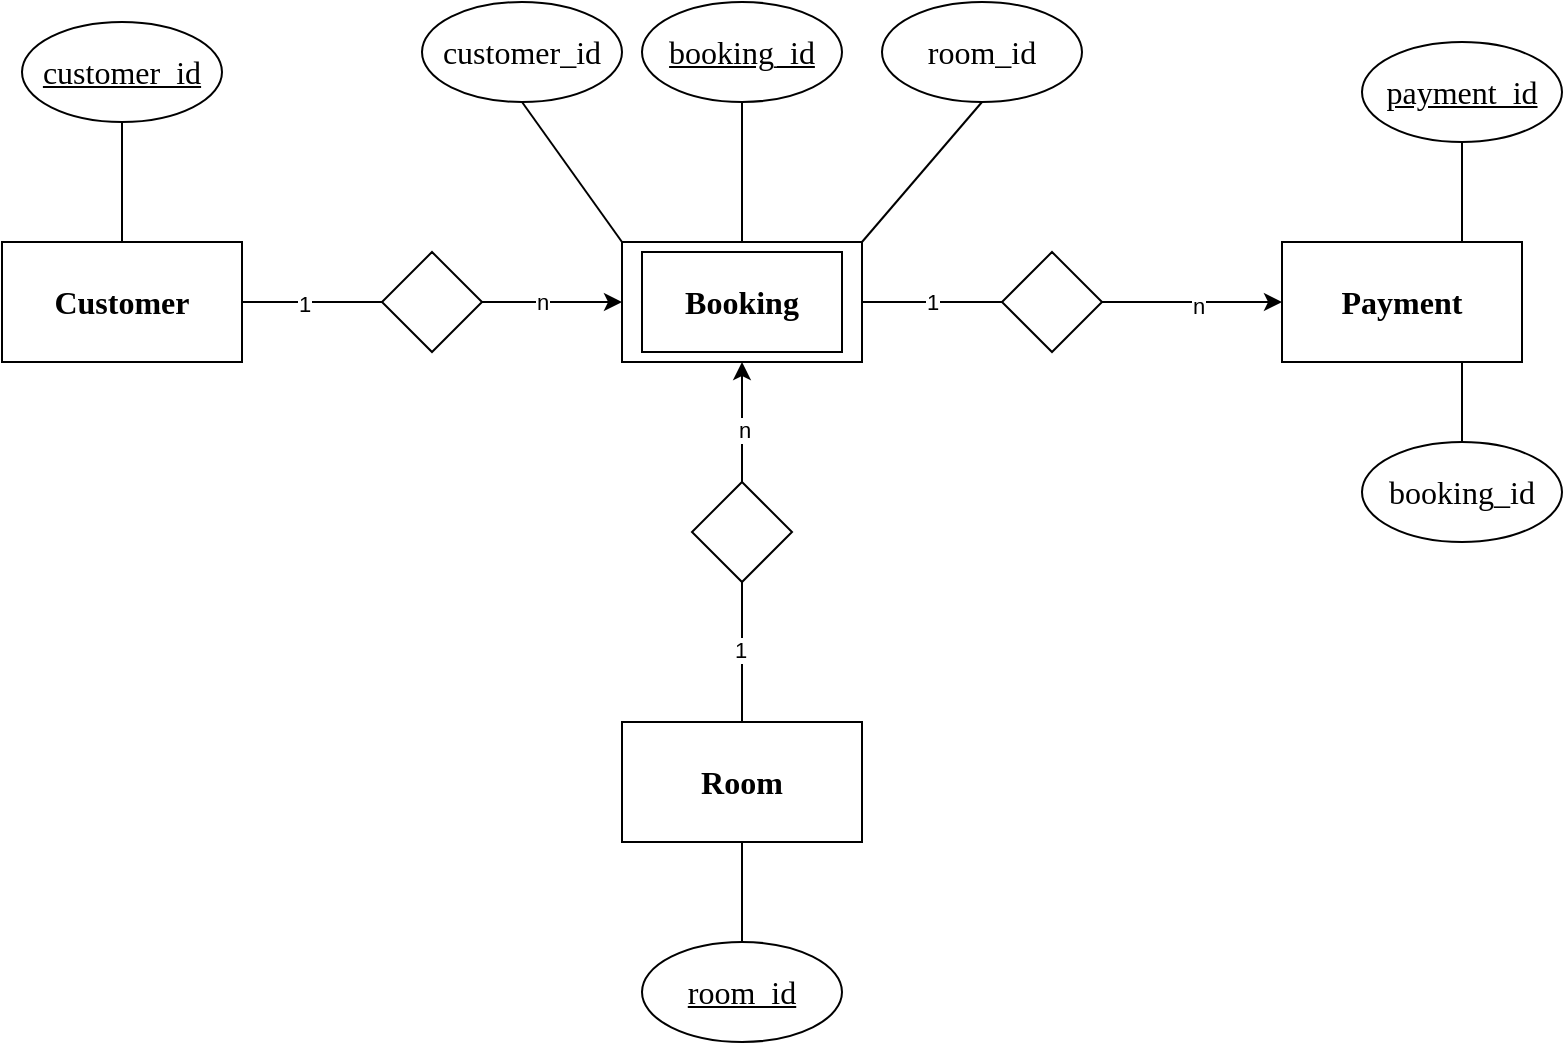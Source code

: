 <mxfile version="26.0.15">
  <diagram name="Page-1" id="tENfYGAsiZMcP-CcJ4OD">
    <mxGraphModel dx="1282" dy="613" grid="1" gridSize="10" guides="1" tooltips="1" connect="1" arrows="1" fold="1" page="1" pageScale="1" pageWidth="850" pageHeight="1100" math="0" shadow="0">
      <root>
        <mxCell id="0" />
        <mxCell id="1" parent="0" />
        <mxCell id="CZXNi5POydF1Ch-rJdXj-1" value="" style="rounded=0;whiteSpace=wrap;html=1;" vertex="1" parent="1">
          <mxGeometry x="350" y="200" width="120" height="60" as="geometry" />
        </mxCell>
        <mxCell id="CZXNi5POydF1Ch-rJdXj-2" value="&lt;span id=&quot;docs-internal-guid-3bcc658b-7fff-6610-5aaf-ca040399659c&quot;&gt;&lt;span style=&quot;font-size: 12pt; font-family: &amp;quot;Times New Roman&amp;quot;, serif; background-color: transparent; font-weight: 700; font-variant-numeric: normal; font-variant-east-asian: normal; font-variant-alternates: normal; font-variant-position: normal; font-variant-emoji: normal; vertical-align: baseline; white-space-collapse: preserve;&quot;&gt;Payment&lt;/span&gt;&lt;/span&gt;" style="rounded=0;whiteSpace=wrap;html=1;" vertex="1" parent="1">
          <mxGeometry x="680" y="200" width="120" height="60" as="geometry" />
        </mxCell>
        <mxCell id="CZXNi5POydF1Ch-rJdXj-3" value="&lt;span id=&quot;docs-internal-guid-8d4dd69e-7fff-25dd-079d-193a61a73b8d&quot;&gt;&lt;span style=&quot;font-size: 12pt; font-family: &amp;quot;Times New Roman&amp;quot;, serif; background-color: transparent; font-weight: 700; font-variant-numeric: normal; font-variant-east-asian: normal; font-variant-alternates: normal; font-variant-position: normal; font-variant-emoji: normal; vertical-align: baseline; white-space-collapse: preserve;&quot;&gt;Customer&lt;/span&gt;&lt;/span&gt;" style="rounded=0;whiteSpace=wrap;html=1;" vertex="1" parent="1">
          <mxGeometry x="40" y="200" width="120" height="60" as="geometry" />
        </mxCell>
        <mxCell id="CZXNi5POydF1Ch-rJdXj-4" value="&lt;span id=&quot;docs-internal-guid-c38d6caa-7fff-3d70-a949-834c05282244&quot;&gt;&lt;span style=&quot;font-size: 12pt; font-family: &amp;quot;Times New Roman&amp;quot;, serif; background-color: transparent; font-weight: 700; font-variant-numeric: normal; font-variant-east-asian: normal; font-variant-alternates: normal; font-variant-position: normal; font-variant-emoji: normal; vertical-align: baseline; white-space-collapse: preserve;&quot;&gt;Room&lt;/span&gt;&lt;/span&gt;" style="rounded=0;whiteSpace=wrap;html=1;" vertex="1" parent="1">
          <mxGeometry x="350" y="440" width="120" height="60" as="geometry" />
        </mxCell>
        <mxCell id="CZXNi5POydF1Ch-rJdXj-5" value="&lt;span style=&quot;font-family: &amp;quot;Times New Roman&amp;quot;, serif; font-size: 16px; font-weight: 700; white-space-collapse: preserve;&quot;&gt;Booking&lt;/span&gt;" style="rounded=0;whiteSpace=wrap;html=1;" vertex="1" parent="1">
          <mxGeometry x="360" y="205" width="100" height="50" as="geometry" />
        </mxCell>
        <mxCell id="CZXNi5POydF1Ch-rJdXj-6" value="" style="rhombus;whiteSpace=wrap;html=1;" vertex="1" parent="1">
          <mxGeometry x="230" y="205" width="50" height="50" as="geometry" />
        </mxCell>
        <mxCell id="CZXNi5POydF1Ch-rJdXj-8" value="" style="rhombus;whiteSpace=wrap;html=1;" vertex="1" parent="1">
          <mxGeometry x="385" y="320" width="50" height="50" as="geometry" />
        </mxCell>
        <mxCell id="CZXNi5POydF1Ch-rJdXj-9" value="" style="rhombus;whiteSpace=wrap;html=1;" vertex="1" parent="1">
          <mxGeometry x="540" y="205" width="50" height="50" as="geometry" />
        </mxCell>
        <mxCell id="CZXNi5POydF1Ch-rJdXj-10" value="" style="endArrow=none;html=1;rounded=0;exitX=1;exitY=0.5;exitDx=0;exitDy=0;entryX=0;entryY=0.5;entryDx=0;entryDy=0;" edge="1" parent="1" source="CZXNi5POydF1Ch-rJdXj-3" target="CZXNi5POydF1Ch-rJdXj-6">
          <mxGeometry width="50" height="50" relative="1" as="geometry">
            <mxPoint x="400" y="340" as="sourcePoint" />
            <mxPoint x="450" y="290" as="targetPoint" />
          </mxGeometry>
        </mxCell>
        <mxCell id="CZXNi5POydF1Ch-rJdXj-16" value="1" style="edgeLabel;html=1;align=center;verticalAlign=middle;resizable=0;points=[];" vertex="1" connectable="0" parent="CZXNi5POydF1Ch-rJdXj-10">
          <mxGeometry x="-0.12" y="-1" relative="1" as="geometry">
            <mxPoint as="offset" />
          </mxGeometry>
        </mxCell>
        <mxCell id="CZXNi5POydF1Ch-rJdXj-11" value="" style="endArrow=classic;html=1;rounded=0;exitX=1;exitY=0.5;exitDx=0;exitDy=0;entryX=0;entryY=0.5;entryDx=0;entryDy=0;" edge="1" parent="1" source="CZXNi5POydF1Ch-rJdXj-6" target="CZXNi5POydF1Ch-rJdXj-1">
          <mxGeometry width="50" height="50" relative="1" as="geometry">
            <mxPoint x="400" y="340" as="sourcePoint" />
            <mxPoint x="450" y="290" as="targetPoint" />
          </mxGeometry>
        </mxCell>
        <mxCell id="CZXNi5POydF1Ch-rJdXj-17" value="n" style="edgeLabel;html=1;align=center;verticalAlign=middle;resizable=0;points=[];" vertex="1" connectable="0" parent="CZXNi5POydF1Ch-rJdXj-11">
          <mxGeometry x="-0.149" relative="1" as="geometry">
            <mxPoint as="offset" />
          </mxGeometry>
        </mxCell>
        <mxCell id="CZXNi5POydF1Ch-rJdXj-14" value="" style="endArrow=none;html=1;rounded=0;exitX=0.5;exitY=0;exitDx=0;exitDy=0;entryX=0.5;entryY=1;entryDx=0;entryDy=0;" edge="1" parent="1" source="CZXNi5POydF1Ch-rJdXj-4" target="CZXNi5POydF1Ch-rJdXj-8">
          <mxGeometry width="50" height="50" relative="1" as="geometry">
            <mxPoint x="400" y="340" as="sourcePoint" />
            <mxPoint x="450" y="290" as="targetPoint" />
          </mxGeometry>
        </mxCell>
        <mxCell id="CZXNi5POydF1Ch-rJdXj-22" value="1" style="edgeLabel;html=1;align=center;verticalAlign=middle;resizable=0;points=[];" vertex="1" connectable="0" parent="CZXNi5POydF1Ch-rJdXj-14">
          <mxGeometry x="0.029" y="1" relative="1" as="geometry">
            <mxPoint as="offset" />
          </mxGeometry>
        </mxCell>
        <mxCell id="CZXNi5POydF1Ch-rJdXj-15" value="" style="endArrow=classic;html=1;rounded=0;entryX=0.5;entryY=1;entryDx=0;entryDy=0;exitX=0.5;exitY=0;exitDx=0;exitDy=0;" edge="1" parent="1" source="CZXNi5POydF1Ch-rJdXj-8" target="CZXNi5POydF1Ch-rJdXj-1">
          <mxGeometry width="50" height="50" relative="1" as="geometry">
            <mxPoint x="400" y="340" as="sourcePoint" />
            <mxPoint x="450" y="290" as="targetPoint" />
          </mxGeometry>
        </mxCell>
        <mxCell id="CZXNi5POydF1Ch-rJdXj-23" value="n" style="edgeLabel;html=1;align=center;verticalAlign=middle;resizable=0;points=[];" vertex="1" connectable="0" parent="CZXNi5POydF1Ch-rJdXj-15">
          <mxGeometry x="-0.133" y="-1" relative="1" as="geometry">
            <mxPoint as="offset" />
          </mxGeometry>
        </mxCell>
        <mxCell id="CZXNi5POydF1Ch-rJdXj-18" value="" style="endArrow=none;html=1;rounded=0;entryX=0;entryY=0.5;entryDx=0;entryDy=0;exitX=1;exitY=0.5;exitDx=0;exitDy=0;" edge="1" parent="1" source="CZXNi5POydF1Ch-rJdXj-1" target="CZXNi5POydF1Ch-rJdXj-9">
          <mxGeometry width="50" height="50" relative="1" as="geometry">
            <mxPoint x="400" y="340" as="sourcePoint" />
            <mxPoint x="450" y="290" as="targetPoint" />
          </mxGeometry>
        </mxCell>
        <mxCell id="CZXNi5POydF1Ch-rJdXj-20" value="1" style="edgeLabel;html=1;align=center;verticalAlign=middle;resizable=0;points=[];" vertex="1" connectable="0" parent="CZXNi5POydF1Ch-rJdXj-18">
          <mxGeometry x="-0.006" relative="1" as="geometry">
            <mxPoint as="offset" />
          </mxGeometry>
        </mxCell>
        <mxCell id="CZXNi5POydF1Ch-rJdXj-27" value="&lt;span id=&quot;docs-internal-guid-4ecce00f-7fff-352b-802b-2afc9e43b85a&quot; style=&quot;font-weight:normal;&quot;&gt;&lt;span style=&quot;font-size: 12pt; font-family: &amp;quot;Times New Roman&amp;quot;, serif; background-color: transparent; font-variant-numeric: normal; font-variant-east-asian: normal; font-variant-alternates: normal; font-variant-position: normal; font-variant-emoji: normal; vertical-align: baseline; white-space-collapse: preserve;&quot;&gt;&lt;u&gt;customer_id&lt;/u&gt;&lt;/span&gt;&lt;/span&gt;" style="ellipse;whiteSpace=wrap;html=1;fontStyle=1" vertex="1" parent="1">
          <mxGeometry x="50" y="90" width="100" height="50" as="geometry" />
        </mxCell>
        <mxCell id="CZXNi5POydF1Ch-rJdXj-29" value="&lt;span id=&quot;docs-internal-guid-50dea50e-7fff-e0a5-8ce3-fa879eec26f9&quot;&gt;&lt;span style=&quot;font-size: 12pt; font-family: &amp;quot;Times New Roman&amp;quot;, serif; background-color: transparent; font-variant-numeric: normal; font-variant-east-asian: normal; font-variant-alternates: normal; font-variant-position: normal; font-variant-emoji: normal; vertical-align: baseline; white-space-collapse: preserve;&quot;&gt;customer_id&lt;/span&gt;&lt;/span&gt;" style="ellipse;whiteSpace=wrap;html=1;" vertex="1" parent="1">
          <mxGeometry x="250" y="80" width="100" height="50" as="geometry" />
        </mxCell>
        <mxCell id="CZXNi5POydF1Ch-rJdXj-30" value="&lt;span id=&quot;docs-internal-guid-3e6dd7a7-7fff-f211-1dd1-aab58b7e3ba2&quot;&gt;&lt;span style=&quot;font-size: 12pt; font-family: &amp;quot;Times New Roman&amp;quot;, serif; background-color: transparent; font-variant-numeric: normal; font-variant-east-asian: normal; font-variant-alternates: normal; font-variant-position: normal; font-variant-emoji: normal; vertical-align: baseline; white-space-collapse: preserve;&quot;&gt;room_id&lt;/span&gt;&lt;/span&gt;" style="ellipse;whiteSpace=wrap;html=1;" vertex="1" parent="1">
          <mxGeometry x="480" y="80" width="100" height="50" as="geometry" />
        </mxCell>
        <mxCell id="CZXNi5POydF1Ch-rJdXj-31" value="&lt;span id=&quot;docs-internal-guid-9a16f290-7fff-a74c-557a-e28d9437e7c3&quot;&gt;&lt;span style=&quot;font-size: 12pt; font-family: &amp;quot;Times New Roman&amp;quot;, serif; background-color: transparent; font-variant-numeric: normal; font-variant-east-asian: normal; font-variant-alternates: normal; font-variant-position: normal; font-variant-emoji: normal; vertical-align: baseline; white-space-collapse: preserve;&quot;&gt;&lt;u&gt;booking_id&lt;/u&gt;&lt;/span&gt;&lt;/span&gt;" style="ellipse;whiteSpace=wrap;html=1;" vertex="1" parent="1">
          <mxGeometry x="360" y="80" width="100" height="50" as="geometry" />
        </mxCell>
        <mxCell id="CZXNi5POydF1Ch-rJdXj-32" value="&lt;span id=&quot;docs-internal-guid-b2154d91-7fff-126a-0441-278201b15613&quot;&gt;&lt;span style=&quot;font-size: 12pt; font-family: &amp;quot;Times New Roman&amp;quot;, serif; background-color: transparent; font-variant-numeric: normal; font-variant-east-asian: normal; font-variant-alternates: normal; font-variant-position: normal; font-variant-emoji: normal; vertical-align: baseline; white-space-collapse: preserve;&quot;&gt;&lt;u&gt;payment_id&lt;/u&gt;&lt;/span&gt;&lt;/span&gt;" style="ellipse;whiteSpace=wrap;html=1;" vertex="1" parent="1">
          <mxGeometry x="720" y="100" width="100" height="50" as="geometry" />
        </mxCell>
        <mxCell id="CZXNi5POydF1Ch-rJdXj-33" value="&lt;span id=&quot;docs-internal-guid-cff08a56-7fff-8092-87c9-191233127a3d&quot; style=&quot;font-weight:normal;&quot;&gt;&lt;span style=&quot;font-size: 12pt; font-family: &amp;quot;Times New Roman&amp;quot;, serif; background-color: transparent; font-variant-numeric: normal; font-variant-east-asian: normal; font-variant-alternates: normal; font-variant-position: normal; font-variant-emoji: normal; vertical-align: baseline; white-space-collapse: preserve;&quot;&gt;&lt;u&gt;room_id&lt;/u&gt;&lt;/span&gt;&lt;/span&gt;" style="ellipse;whiteSpace=wrap;html=1;fontStyle=1" vertex="1" parent="1">
          <mxGeometry x="360" y="550" width="100" height="50" as="geometry" />
        </mxCell>
        <mxCell id="CZXNi5POydF1Ch-rJdXj-34" value="&lt;span id=&quot;docs-internal-guid-274644f2-7fff-56ed-1a0a-33dc489cd041&quot;&gt;&lt;span style=&quot;font-size: 12pt; font-family: &amp;quot;Times New Roman&amp;quot;, serif; background-color: transparent; font-variant-numeric: normal; font-variant-east-asian: normal; font-variant-alternates: normal; font-variant-position: normal; font-variant-emoji: normal; vertical-align: baseline; white-space-collapse: preserve;&quot;&gt;booking_id&lt;/span&gt;&lt;/span&gt;" style="ellipse;whiteSpace=wrap;html=1;" vertex="1" parent="1">
          <mxGeometry x="720" y="300" width="100" height="50" as="geometry" />
        </mxCell>
        <mxCell id="CZXNi5POydF1Ch-rJdXj-35" value="" style="endArrow=none;html=1;rounded=0;entryX=0.5;entryY=1;entryDx=0;entryDy=0;exitX=0.5;exitY=0;exitDx=0;exitDy=0;" edge="1" parent="1" source="CZXNi5POydF1Ch-rJdXj-3" target="CZXNi5POydF1Ch-rJdXj-27">
          <mxGeometry width="50" height="50" relative="1" as="geometry">
            <mxPoint x="400" y="340" as="sourcePoint" />
            <mxPoint x="450" y="290" as="targetPoint" />
          </mxGeometry>
        </mxCell>
        <mxCell id="CZXNi5POydF1Ch-rJdXj-36" value="" style="endArrow=none;html=1;rounded=0;entryX=0.5;entryY=1;entryDx=0;entryDy=0;exitX=0.5;exitY=0;exitDx=0;exitDy=0;" edge="1" parent="1" source="CZXNi5POydF1Ch-rJdXj-1" target="CZXNi5POydF1Ch-rJdXj-31">
          <mxGeometry width="50" height="50" relative="1" as="geometry">
            <mxPoint x="400" y="340" as="sourcePoint" />
            <mxPoint x="450" y="290" as="targetPoint" />
          </mxGeometry>
        </mxCell>
        <mxCell id="CZXNi5POydF1Ch-rJdXj-37" value="" style="endArrow=none;html=1;rounded=0;entryX=0.5;entryY=1;entryDx=0;entryDy=0;exitX=0;exitY=0;exitDx=0;exitDy=0;" edge="1" parent="1" source="CZXNi5POydF1Ch-rJdXj-1" target="CZXNi5POydF1Ch-rJdXj-29">
          <mxGeometry width="50" height="50" relative="1" as="geometry">
            <mxPoint x="400" y="340" as="sourcePoint" />
            <mxPoint x="450" y="290" as="targetPoint" />
          </mxGeometry>
        </mxCell>
        <mxCell id="CZXNi5POydF1Ch-rJdXj-38" value="" style="endArrow=none;html=1;rounded=0;entryX=0.5;entryY=1;entryDx=0;entryDy=0;exitX=1;exitY=0;exitDx=0;exitDy=0;" edge="1" parent="1" source="CZXNi5POydF1Ch-rJdXj-1" target="CZXNi5POydF1Ch-rJdXj-30">
          <mxGeometry width="50" height="50" relative="1" as="geometry">
            <mxPoint x="400" y="340" as="sourcePoint" />
            <mxPoint x="450" y="290" as="targetPoint" />
          </mxGeometry>
        </mxCell>
        <mxCell id="CZXNi5POydF1Ch-rJdXj-39" value="" style="endArrow=none;html=1;rounded=0;entryX=0.5;entryY=1;entryDx=0;entryDy=0;exitX=0.75;exitY=0;exitDx=0;exitDy=0;" edge="1" parent="1" source="CZXNi5POydF1Ch-rJdXj-2" target="CZXNi5POydF1Ch-rJdXj-32">
          <mxGeometry width="50" height="50" relative="1" as="geometry">
            <mxPoint x="400" y="340" as="sourcePoint" />
            <mxPoint x="450" y="290" as="targetPoint" />
          </mxGeometry>
        </mxCell>
        <mxCell id="CZXNi5POydF1Ch-rJdXj-40" value="" style="endArrow=none;html=1;rounded=0;entryX=0.5;entryY=0;entryDx=0;entryDy=0;exitX=0.75;exitY=1;exitDx=0;exitDy=0;" edge="1" parent="1" source="CZXNi5POydF1Ch-rJdXj-2" target="CZXNi5POydF1Ch-rJdXj-34">
          <mxGeometry width="50" height="50" relative="1" as="geometry">
            <mxPoint x="400" y="340" as="sourcePoint" />
            <mxPoint x="450" y="290" as="targetPoint" />
          </mxGeometry>
        </mxCell>
        <mxCell id="CZXNi5POydF1Ch-rJdXj-41" value="" style="endArrow=none;html=1;rounded=0;entryX=0.5;entryY=0;entryDx=0;entryDy=0;exitX=0.5;exitY=1;exitDx=0;exitDy=0;" edge="1" parent="1" source="CZXNi5POydF1Ch-rJdXj-4" target="CZXNi5POydF1Ch-rJdXj-33">
          <mxGeometry width="50" height="50" relative="1" as="geometry">
            <mxPoint x="400" y="480" as="sourcePoint" />
            <mxPoint x="450" y="430" as="targetPoint" />
          </mxGeometry>
        </mxCell>
        <mxCell id="CZXNi5POydF1Ch-rJdXj-42" value="" style="endArrow=classic;html=1;rounded=0;entryX=0;entryY=0.5;entryDx=0;entryDy=0;exitX=1;exitY=0.5;exitDx=0;exitDy=0;" edge="1" parent="1" source="CZXNi5POydF1Ch-rJdXj-9" target="CZXNi5POydF1Ch-rJdXj-2">
          <mxGeometry width="50" height="50" relative="1" as="geometry">
            <mxPoint x="400" y="340" as="sourcePoint" />
            <mxPoint x="450" y="290" as="targetPoint" />
          </mxGeometry>
        </mxCell>
        <mxCell id="CZXNi5POydF1Ch-rJdXj-43" value="n" style="edgeLabel;html=1;align=center;verticalAlign=middle;resizable=0;points=[];" vertex="1" connectable="0" parent="CZXNi5POydF1Ch-rJdXj-42">
          <mxGeometry x="0.067" y="-2" relative="1" as="geometry">
            <mxPoint as="offset" />
          </mxGeometry>
        </mxCell>
      </root>
    </mxGraphModel>
  </diagram>
</mxfile>

